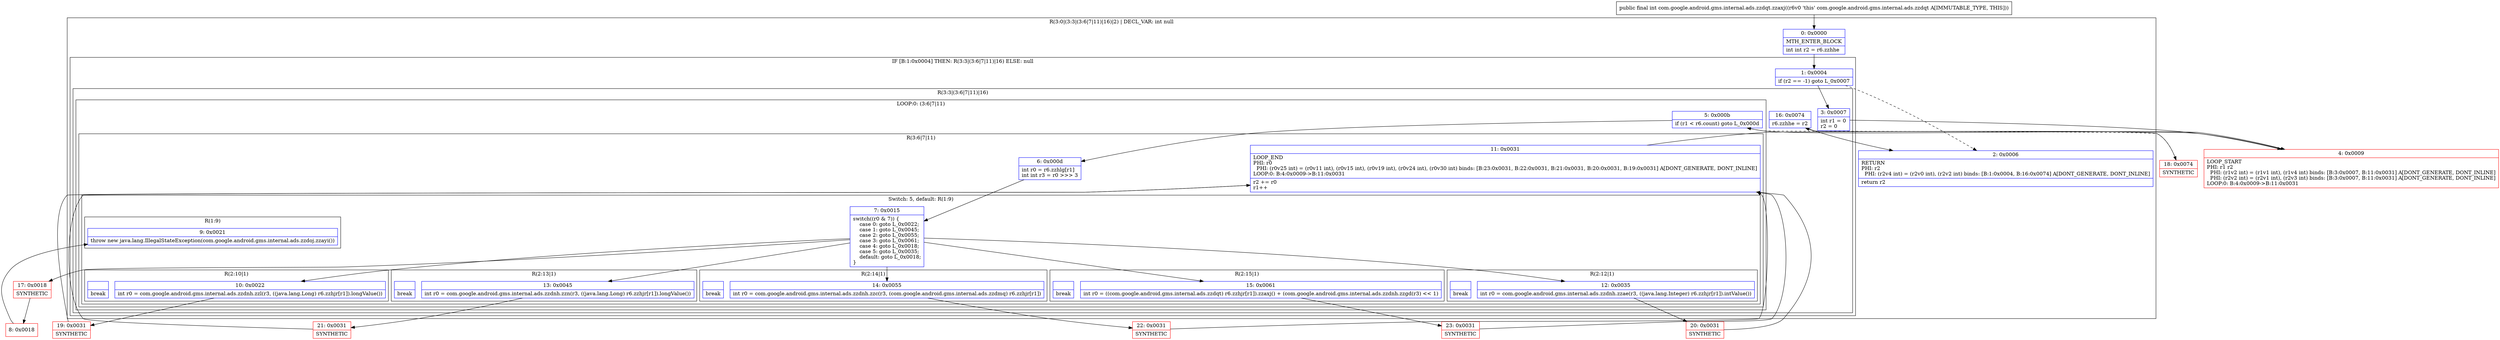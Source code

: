 digraph "CFG forcom.google.android.gms.internal.ads.zzdqt.zzaxj()I" {
subgraph cluster_Region_2051026986 {
label = "R(3:0|(3:3|(3:6|7|11)|16)|2) | DECL_VAR: int null\l";
node [shape=record,color=blue];
Node_0 [shape=record,label="{0\:\ 0x0000|MTH_ENTER_BLOCK\l|int int r2 = r6.zzhhe\l}"];
subgraph cluster_IfRegion_645308059 {
label = "IF [B:1:0x0004] THEN: R(3:3|(3:6|7|11)|16) ELSE: null";
node [shape=record,color=blue];
Node_1 [shape=record,label="{1\:\ 0x0004|if (r2 == \-1) goto L_0x0007\l}"];
subgraph cluster_Region_855970301 {
label = "R(3:3|(3:6|7|11)|16)";
node [shape=record,color=blue];
Node_3 [shape=record,label="{3\:\ 0x0007|int r1 = 0\lr2 = 0\l}"];
subgraph cluster_LoopRegion_1565272863 {
label = "LOOP:0: (3:6|7|11)";
node [shape=record,color=blue];
Node_5 [shape=record,label="{5\:\ 0x000b|if (r1 \< r6.count) goto L_0x000d\l}"];
subgraph cluster_Region_1312226872 {
label = "R(3:6|7|11)";
node [shape=record,color=blue];
Node_6 [shape=record,label="{6\:\ 0x000d|int r0 = r6.zzhlg[r1]\lint int r3 = r0 \>\>\> 3\l}"];
subgraph cluster_SwitchRegion_535105509 {
label = "Switch: 5, default: R(1:9)";
node [shape=record,color=blue];
Node_7 [shape=record,label="{7\:\ 0x0015|switch((r0 & 7)) \{\l    case 0: goto L_0x0022;\l    case 1: goto L_0x0045;\l    case 2: goto L_0x0055;\l    case 3: goto L_0x0061;\l    case 4: goto L_0x0018;\l    case 5: goto L_0x0035;\l    default: goto L_0x0018;\l\}\l}"];
subgraph cluster_Region_1180521394 {
label = "R(2:10|1)";
node [shape=record,color=blue];
Node_10 [shape=record,label="{10\:\ 0x0022|int r0 = com.google.android.gms.internal.ads.zzdnh.zzl(r3, ((java.lang.Long) r6.zzhjr[r1]).longValue())\l}"];
Node_InsnContainer_951153380 [shape=record,label="{|break\l}"];
}
subgraph cluster_Region_1063498367 {
label = "R(2:13|1)";
node [shape=record,color=blue];
Node_13 [shape=record,label="{13\:\ 0x0045|int r0 = com.google.android.gms.internal.ads.zzdnh.zzn(r3, ((java.lang.Long) r6.zzhjr[r1]).longValue())\l}"];
Node_InsnContainer_215955567 [shape=record,label="{|break\l}"];
}
subgraph cluster_Region_770928974 {
label = "R(2:14|1)";
node [shape=record,color=blue];
Node_14 [shape=record,label="{14\:\ 0x0055|int r0 = com.google.android.gms.internal.ads.zzdnh.zzc(r3, (com.google.android.gms.internal.ads.zzdmq) r6.zzhjr[r1])\l}"];
Node_InsnContainer_2141634949 [shape=record,label="{|break\l}"];
}
subgraph cluster_Region_299610940 {
label = "R(2:15|1)";
node [shape=record,color=blue];
Node_15 [shape=record,label="{15\:\ 0x0061|int r0 = ((com.google.android.gms.internal.ads.zzdqt) r6.zzhjr[r1]).zzaxj() + (com.google.android.gms.internal.ads.zzdnh.zzgd(r3) \<\< 1)\l}"];
Node_InsnContainer_40674243 [shape=record,label="{|break\l}"];
}
subgraph cluster_Region_1027060342 {
label = "R(2:12|1)";
node [shape=record,color=blue];
Node_12 [shape=record,label="{12\:\ 0x0035|int r0 = com.google.android.gms.internal.ads.zzdnh.zzae(r3, ((java.lang.Integer) r6.zzhjr[r1]).intValue())\l}"];
Node_InsnContainer_838457144 [shape=record,label="{|break\l}"];
}
subgraph cluster_Region_1141939496 {
label = "R(1:9)";
node [shape=record,color=blue];
Node_9 [shape=record,label="{9\:\ 0x0021|throw new java.lang.IllegalStateException(com.google.android.gms.internal.ads.zzdoj.zzayi())\l}"];
}
}
Node_11 [shape=record,label="{11\:\ 0x0031|LOOP_END\lPHI: r0 \l  PHI: (r0v25 int) = (r0v11 int), (r0v15 int), (r0v19 int), (r0v24 int), (r0v30 int) binds: [B:23:0x0031, B:22:0x0031, B:21:0x0031, B:20:0x0031, B:19:0x0031] A[DONT_GENERATE, DONT_INLINE]\lLOOP:0: B:4:0x0009\-\>B:11:0x0031\l|r2 += r0\lr1++\l}"];
}
}
Node_16 [shape=record,label="{16\:\ 0x0074|r6.zzhhe = r2\l}"];
}
}
Node_2 [shape=record,label="{2\:\ 0x0006|RETURN\lPHI: r2 \l  PHI: (r2v4 int) = (r2v0 int), (r2v2 int) binds: [B:1:0x0004, B:16:0x0074] A[DONT_GENERATE, DONT_INLINE]\l|return r2\l}"];
}
Node_4 [shape=record,color=red,label="{4\:\ 0x0009|LOOP_START\lPHI: r1 r2 \l  PHI: (r1v2 int) = (r1v1 int), (r1v4 int) binds: [B:3:0x0007, B:11:0x0031] A[DONT_GENERATE, DONT_INLINE]\l  PHI: (r2v2 int) = (r2v1 int), (r2v3 int) binds: [B:3:0x0007, B:11:0x0031] A[DONT_GENERATE, DONT_INLINE]\lLOOP:0: B:4:0x0009\-\>B:11:0x0031\l}"];
Node_8 [shape=record,color=red,label="{8\:\ 0x0018}"];
Node_17 [shape=record,color=red,label="{17\:\ 0x0018|SYNTHETIC\l}"];
Node_18 [shape=record,color=red,label="{18\:\ 0x0074|SYNTHETIC\l}"];
Node_19 [shape=record,color=red,label="{19\:\ 0x0031|SYNTHETIC\l}"];
Node_20 [shape=record,color=red,label="{20\:\ 0x0031|SYNTHETIC\l}"];
Node_21 [shape=record,color=red,label="{21\:\ 0x0031|SYNTHETIC\l}"];
Node_22 [shape=record,color=red,label="{22\:\ 0x0031|SYNTHETIC\l}"];
Node_23 [shape=record,color=red,label="{23\:\ 0x0031|SYNTHETIC\l}"];
MethodNode[shape=record,label="{public final int com.google.android.gms.internal.ads.zzdqt.zzaxj((r6v0 'this' com.google.android.gms.internal.ads.zzdqt A[IMMUTABLE_TYPE, THIS])) }"];
MethodNode -> Node_0;
Node_0 -> Node_1;
Node_1 -> Node_2[style=dashed];
Node_1 -> Node_3;
Node_3 -> Node_4;
Node_5 -> Node_6;
Node_5 -> Node_18[style=dashed];
Node_6 -> Node_7;
Node_7 -> Node_10;
Node_7 -> Node_12;
Node_7 -> Node_13;
Node_7 -> Node_14;
Node_7 -> Node_15;
Node_7 -> Node_17;
Node_10 -> Node_19;
Node_13 -> Node_21;
Node_14 -> Node_22;
Node_15 -> Node_23;
Node_12 -> Node_20;
Node_11 -> Node_4;
Node_16 -> Node_2;
Node_4 -> Node_5;
Node_8 -> Node_9;
Node_17 -> Node_8;
Node_18 -> Node_16;
Node_19 -> Node_11;
Node_20 -> Node_11;
Node_21 -> Node_11;
Node_22 -> Node_11;
Node_23 -> Node_11;
}

